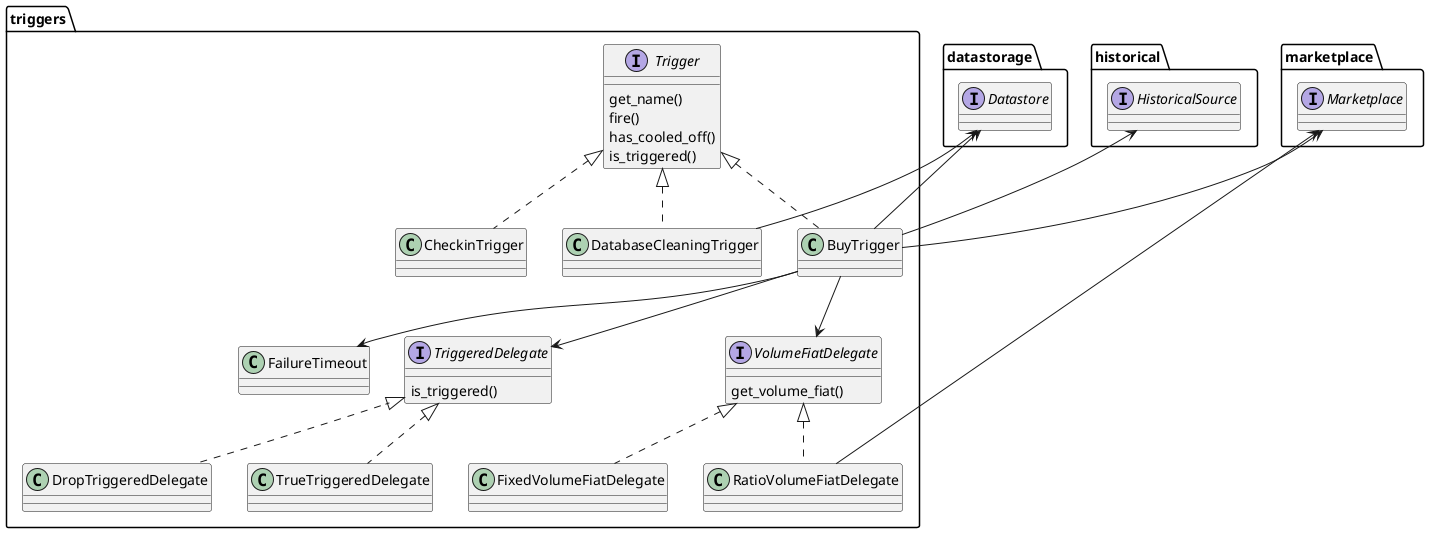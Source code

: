 @startuml

allowmixing

!if ($standalone)
interface marketplace.Marketplace
interface datastorage.Datastore
interface historical.HistoricalSource
!endif

namespace triggers {

interface Trigger {
    get_name()
    fire()
    has_cooled_off()
    is_triggered()
}

class BuyTrigger implements Trigger

datastorage.Datastore <-- BuyTrigger
marketplace.Marketplace <-- BuyTrigger
historical.HistoricalSource <-- BuyTrigger

interface TriggeredDelegate {
    is_triggered()
}
BuyTrigger --> TriggeredDelegate

interface VolumeFiatDelegate {
    get_volume_fiat()
}
BuyTrigger --> VolumeFiatDelegate

class FixedVolumeFiatDelegate implements VolumeFiatDelegate
class RatioVolumeFiatDelegate implements VolumeFiatDelegate

class DropTriggeredDelegate implements TriggeredDelegate
class TrueTriggeredDelegate implements TriggeredDelegate

class FailureTimeout
BuyTrigger --> FailureTimeout


class CheckinTrigger implements Trigger
class DatabaseCleaningTrigger implements Trigger

datastorage.Datastore <-- DatabaseCleaningTrigger

marketplace.Marketplace <-- RatioVolumeFiatDelegate


}

@enduml